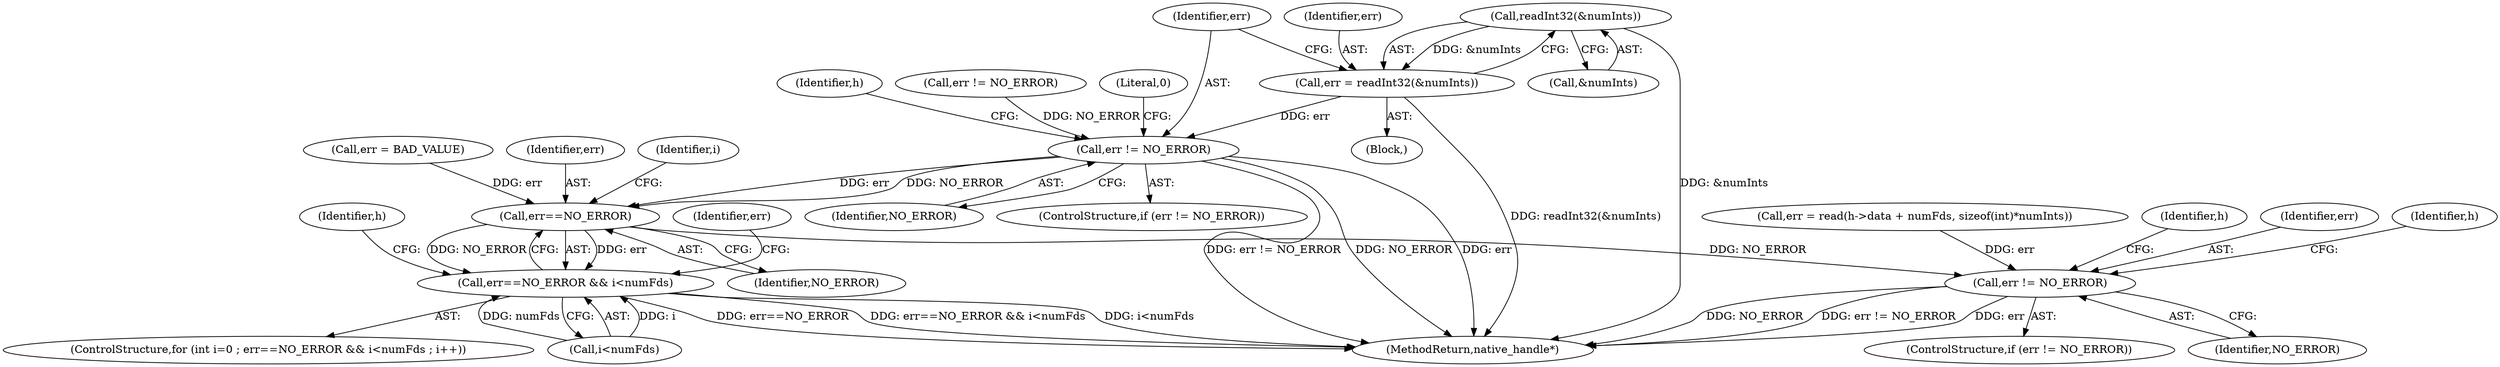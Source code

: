 digraph "0_Android_7dcd0ec9c91688cfa3f679804ba6e132f9811254@API" {
"1000118" [label="(Call,readInt32(&numInts))"];
"1000116" [label="(Call,err = readInt32(&numInts))"];
"1000122" [label="(Call,err != NO_ERROR)"];
"1000145" [label="(Call,err==NO_ERROR)"];
"1000144" [label="(Call,err==NO_ERROR && i<numFds)"];
"1000186" [label="(Call,err != NO_ERROR)"];
"1000199" [label="(MethodReturn,native_handle*)"];
"1000118" [label="(Call,readInt32(&numInts))"];
"1000149" [label="(Identifier,i)"];
"1000129" [label="(Identifier,h)"];
"1000170" [label="(Call,err = BAD_VALUE)"];
"1000111" [label="(Call,err != NO_ERROR)"];
"1000139" [label="(ControlStructure,for (int i=0 ; err==NO_ERROR && i<numFds ; i++))"];
"1000119" [label="(Call,&numInts)"];
"1000148" [label="(Call,i<numFds)"];
"1000157" [label="(Identifier,h)"];
"1000122" [label="(Call,err != NO_ERROR)"];
"1000173" [label="(Call,err = read(h->data + numFds, sizeof(int)*numInts))"];
"1000144" [label="(Call,err==NO_ERROR && i<numFds)"];
"1000126" [label="(Literal,0)"];
"1000147" [label="(Identifier,NO_ERROR)"];
"1000117" [label="(Identifier,err)"];
"1000186" [label="(Call,err != NO_ERROR)"];
"1000174" [label="(Identifier,err)"];
"1000185" [label="(ControlStructure,if (err != NO_ERROR))"];
"1000198" [label="(Identifier,h)"];
"1000123" [label="(Identifier,err)"];
"1000124" [label="(Identifier,NO_ERROR)"];
"1000116" [label="(Call,err = readInt32(&numInts))"];
"1000187" [label="(Identifier,err)"];
"1000188" [label="(Identifier,NO_ERROR)"];
"1000191" [label="(Identifier,h)"];
"1000121" [label="(ControlStructure,if (err != NO_ERROR))"];
"1000146" [label="(Identifier,err)"];
"1000101" [label="(Block,)"];
"1000145" [label="(Call,err==NO_ERROR)"];
"1000118" -> "1000116"  [label="AST: "];
"1000118" -> "1000119"  [label="CFG: "];
"1000119" -> "1000118"  [label="AST: "];
"1000116" -> "1000118"  [label="CFG: "];
"1000118" -> "1000199"  [label="DDG: &numInts"];
"1000118" -> "1000116"  [label="DDG: &numInts"];
"1000116" -> "1000101"  [label="AST: "];
"1000117" -> "1000116"  [label="AST: "];
"1000123" -> "1000116"  [label="CFG: "];
"1000116" -> "1000199"  [label="DDG: readInt32(&numInts)"];
"1000116" -> "1000122"  [label="DDG: err"];
"1000122" -> "1000121"  [label="AST: "];
"1000122" -> "1000124"  [label="CFG: "];
"1000123" -> "1000122"  [label="AST: "];
"1000124" -> "1000122"  [label="AST: "];
"1000126" -> "1000122"  [label="CFG: "];
"1000129" -> "1000122"  [label="CFG: "];
"1000122" -> "1000199"  [label="DDG: err"];
"1000122" -> "1000199"  [label="DDG: err != NO_ERROR"];
"1000122" -> "1000199"  [label="DDG: NO_ERROR"];
"1000111" -> "1000122"  [label="DDG: NO_ERROR"];
"1000122" -> "1000145"  [label="DDG: err"];
"1000122" -> "1000145"  [label="DDG: NO_ERROR"];
"1000145" -> "1000144"  [label="AST: "];
"1000145" -> "1000147"  [label="CFG: "];
"1000146" -> "1000145"  [label="AST: "];
"1000147" -> "1000145"  [label="AST: "];
"1000149" -> "1000145"  [label="CFG: "];
"1000144" -> "1000145"  [label="CFG: "];
"1000145" -> "1000144"  [label="DDG: err"];
"1000145" -> "1000144"  [label="DDG: NO_ERROR"];
"1000170" -> "1000145"  [label="DDG: err"];
"1000145" -> "1000186"  [label="DDG: NO_ERROR"];
"1000144" -> "1000139"  [label="AST: "];
"1000144" -> "1000148"  [label="CFG: "];
"1000148" -> "1000144"  [label="AST: "];
"1000157" -> "1000144"  [label="CFG: "];
"1000174" -> "1000144"  [label="CFG: "];
"1000144" -> "1000199"  [label="DDG: err==NO_ERROR && i<numFds"];
"1000144" -> "1000199"  [label="DDG: i<numFds"];
"1000144" -> "1000199"  [label="DDG: err==NO_ERROR"];
"1000148" -> "1000144"  [label="DDG: i"];
"1000148" -> "1000144"  [label="DDG: numFds"];
"1000186" -> "1000185"  [label="AST: "];
"1000186" -> "1000188"  [label="CFG: "];
"1000187" -> "1000186"  [label="AST: "];
"1000188" -> "1000186"  [label="AST: "];
"1000191" -> "1000186"  [label="CFG: "];
"1000198" -> "1000186"  [label="CFG: "];
"1000186" -> "1000199"  [label="DDG: NO_ERROR"];
"1000186" -> "1000199"  [label="DDG: err != NO_ERROR"];
"1000186" -> "1000199"  [label="DDG: err"];
"1000173" -> "1000186"  [label="DDG: err"];
}
